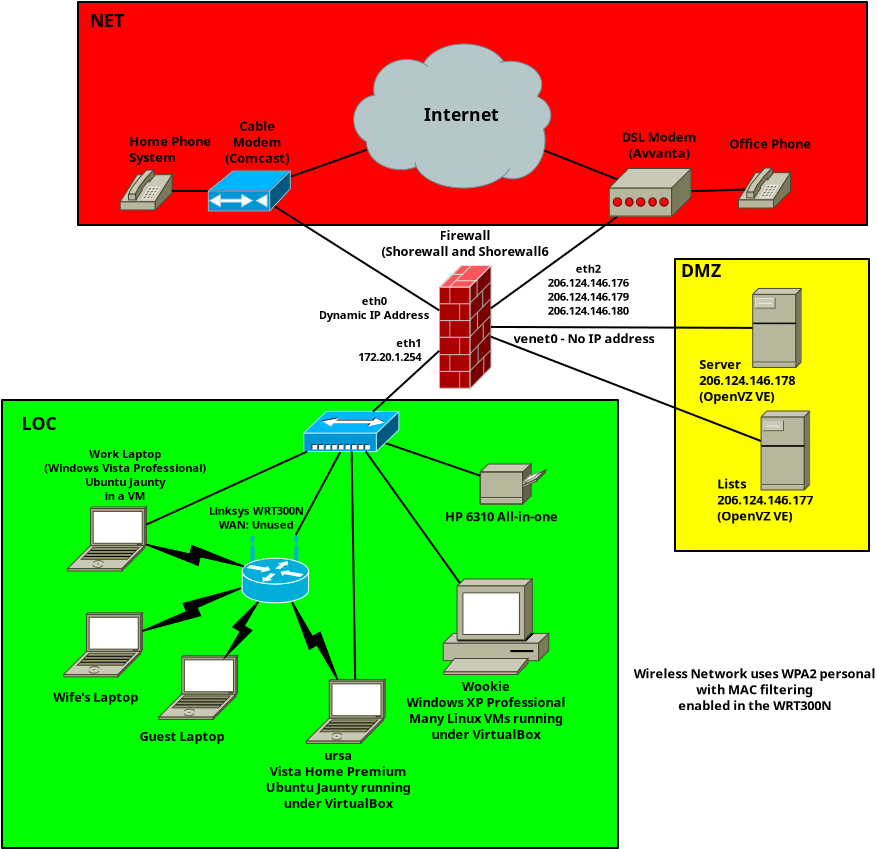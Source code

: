 <?xml version="1.0" encoding="UTF-8"?>
<dia:diagram xmlns:dia="http://www.lysator.liu.se/~alla/dia/">
  <dia:layer name="Background" visible="true">
    <dia:object type="Standard - Box" version="0" id="O0">
      <dia:attribute name="obj_pos">
        <dia:point val="8.841,13.1"/>
      </dia:attribute>
      <dia:attribute name="obj_bb">
        <dia:rectangle val="8.791,13.05;39.691,35.55"/>
      </dia:attribute>
      <dia:attribute name="elem_corner">
        <dia:point val="8.841,13.1"/>
      </dia:attribute>
      <dia:attribute name="elem_width">
        <dia:real val="30.8"/>
      </dia:attribute>
      <dia:attribute name="elem_height">
        <dia:real val="22.4"/>
      </dia:attribute>
      <dia:attribute name="inner_color">
        <dia:color val="#00ff00"/>
      </dia:attribute>
      <dia:attribute name="show_background">
        <dia:boolean val="true"/>
      </dia:attribute>
      <dia:attribute name="corner_radius">
        <dia:real val="1.175e-38"/>
      </dia:attribute>
    </dia:object>
    <dia:object type="Standard - Box" version="0" id="O1">
      <dia:attribute name="obj_pos">
        <dia:point val="12.641,-6.8"/>
      </dia:attribute>
      <dia:attribute name="obj_bb">
        <dia:rectangle val="12.591,-6.85;52.141,4.4"/>
      </dia:attribute>
      <dia:attribute name="elem_corner">
        <dia:point val="12.641,-6.8"/>
      </dia:attribute>
      <dia:attribute name="elem_width">
        <dia:real val="39.45"/>
      </dia:attribute>
      <dia:attribute name="elem_height">
        <dia:real val="11.15"/>
      </dia:attribute>
      <dia:attribute name="inner_color">
        <dia:color val="#ff0000"/>
      </dia:attribute>
      <dia:attribute name="show_background">
        <dia:boolean val="true"/>
      </dia:attribute>
      <dia:attribute name="corner_radius">
        <dia:real val="1.175e-38"/>
      </dia:attribute>
    </dia:object>
    <dia:object type="Standard - Box" version="0" id="O2">
      <dia:attribute name="obj_pos">
        <dia:point val="42.491,6.05"/>
      </dia:attribute>
      <dia:attribute name="obj_bb">
        <dia:rectangle val="42.441,6;52.241,20.7"/>
      </dia:attribute>
      <dia:attribute name="elem_corner">
        <dia:point val="42.491,6.05"/>
      </dia:attribute>
      <dia:attribute name="elem_width">
        <dia:real val="9.7"/>
      </dia:attribute>
      <dia:attribute name="elem_height">
        <dia:real val="14.6"/>
      </dia:attribute>
      <dia:attribute name="inner_color">
        <dia:color val="#ffff00"/>
      </dia:attribute>
      <dia:attribute name="show_background">
        <dia:boolean val="true"/>
      </dia:attribute>
      <dia:attribute name="corner_radius">
        <dia:real val="1.175e-38"/>
      </dia:attribute>
    </dia:object>
    <dia:object type="Standard - Line" version="0" id="O3">
      <dia:attribute name="obj_pos">
        <dia:point val="30.707,8.621"/>
      </dia:attribute>
      <dia:attribute name="obj_bb">
        <dia:rectangle val="22.378,3.338;30.776,8.69"/>
      </dia:attribute>
      <dia:attribute name="conn_endpoints">
        <dia:point val="30.707,8.621"/>
        <dia:point val="22.447,3.406"/>
      </dia:attribute>
      <dia:attribute name="numcp">
        <dia:int val="1"/>
      </dia:attribute>
      <dia:connections>
        <dia:connection handle="0" to="O4" connection="10"/>
        <dia:connection handle="1" to="O41" connection="8"/>
      </dia:connections>
    </dia:object>
    <dia:object type="Cisco - Firewall" version="0" id="O4">
      <dia:attribute name="obj_pos">
        <dia:point val="30.722,6.35"/>
      </dia:attribute>
      <dia:attribute name="obj_bb">
        <dia:rectangle val="30.707,6.339;33.323,12.544"/>
      </dia:attribute>
      <dia:attribute name="elem_corner">
        <dia:point val="30.722,6.35"/>
      </dia:attribute>
      <dia:attribute name="elem_width">
        <dia:real val="2.565"/>
      </dia:attribute>
      <dia:attribute name="elem_height">
        <dia:real val="6.188"/>
      </dia:attribute>
      <dia:attribute name="line_width">
        <dia:real val="0.1"/>
      </dia:attribute>
      <dia:attribute name="line_colour">
        <dia:color val="#000000"/>
      </dia:attribute>
      <dia:attribute name="fill_colour">
        <dia:color val="#ffffff"/>
      </dia:attribute>
      <dia:attribute name="show_background">
        <dia:boolean val="true"/>
      </dia:attribute>
      <dia:attribute name="line_style">
        <dia:enum val="0"/>
        <dia:real val="1"/>
      </dia:attribute>
      <dia:attribute name="flip_horizontal">
        <dia:boolean val="false"/>
      </dia:attribute>
      <dia:attribute name="flip_vertical">
        <dia:boolean val="false"/>
      </dia:attribute>
    </dia:object>
    <dia:object type="Standard - Line" version="0" id="O5">
      <dia:attribute name="obj_pos">
        <dia:point val="33.281,8.517"/>
      </dia:attribute>
      <dia:attribute name="obj_bb">
        <dia:rectangle val="33.212,3.851;39.677,8.587"/>
      </dia:attribute>
      <dia:attribute name="conn_endpoints">
        <dia:point val="33.281,8.517"/>
        <dia:point val="39.608,3.921"/>
      </dia:attribute>
      <dia:attribute name="numcp">
        <dia:int val="1"/>
      </dia:attribute>
      <dia:connections>
        <dia:connection handle="0" to="O4" connection="10"/>
        <dia:connection handle="1" to="O42" connection="10"/>
      </dia:connections>
    </dia:object>
    <dia:object type="Cisco - Laptop" version="0" id="O6">
      <dia:attribute name="obj_pos">
        <dia:point val="12.121,18.448"/>
      </dia:attribute>
      <dia:attribute name="obj_bb">
        <dia:rectangle val="12.12,18.447;16.062,21.651"/>
      </dia:attribute>
      <dia:attribute name="elem_corner">
        <dia:point val="12.121,18.448"/>
      </dia:attribute>
      <dia:attribute name="elem_width">
        <dia:real val="3.94"/>
      </dia:attribute>
      <dia:attribute name="elem_height">
        <dia:real val="3.202"/>
      </dia:attribute>
      <dia:attribute name="line_width">
        <dia:real val="0.1"/>
      </dia:attribute>
      <dia:attribute name="line_colour">
        <dia:color val="#000000"/>
      </dia:attribute>
      <dia:attribute name="fill_colour">
        <dia:color val="#ffffff"/>
      </dia:attribute>
      <dia:attribute name="show_background">
        <dia:boolean val="true"/>
      </dia:attribute>
      <dia:attribute name="line_style">
        <dia:enum val="0"/>
        <dia:real val="1"/>
      </dia:attribute>
      <dia:attribute name="flip_horizontal">
        <dia:boolean val="false"/>
      </dia:attribute>
      <dia:attribute name="flip_vertical">
        <dia:boolean val="false"/>
      </dia:attribute>
    </dia:object>
    <dia:object type="Cisco - Laptop" version="0" id="O7">
      <dia:attribute name="obj_pos">
        <dia:point val="24.061,27.071"/>
      </dia:attribute>
      <dia:attribute name="obj_bb">
        <dia:rectangle val="24.06,27.07;28.002,30.273"/>
      </dia:attribute>
      <dia:attribute name="elem_corner">
        <dia:point val="24.061,27.071"/>
      </dia:attribute>
      <dia:attribute name="elem_width">
        <dia:real val="3.94"/>
      </dia:attribute>
      <dia:attribute name="elem_height">
        <dia:real val="3.202"/>
      </dia:attribute>
      <dia:attribute name="line_width">
        <dia:real val="0.1"/>
      </dia:attribute>
      <dia:attribute name="line_colour">
        <dia:color val="#000000"/>
      </dia:attribute>
      <dia:attribute name="fill_colour">
        <dia:color val="#ffffff"/>
      </dia:attribute>
      <dia:attribute name="show_background">
        <dia:boolean val="true"/>
      </dia:attribute>
      <dia:attribute name="line_style">
        <dia:enum val="0"/>
        <dia:real val="1"/>
      </dia:attribute>
      <dia:attribute name="flip_horizontal">
        <dia:boolean val="false"/>
      </dia:attribute>
      <dia:attribute name="flip_vertical">
        <dia:boolean val="false"/>
      </dia:attribute>
    </dia:object>
    <dia:object type="Cisco - Laptop" version="0" id="O8">
      <dia:attribute name="obj_pos">
        <dia:point val="11.921,23.741"/>
      </dia:attribute>
      <dia:attribute name="obj_bb">
        <dia:rectangle val="11.92,23.74;15.862,26.943"/>
      </dia:attribute>
      <dia:attribute name="elem_corner">
        <dia:point val="11.921,23.741"/>
      </dia:attribute>
      <dia:attribute name="elem_width">
        <dia:real val="3.94"/>
      </dia:attribute>
      <dia:attribute name="elem_height">
        <dia:real val="3.202"/>
      </dia:attribute>
      <dia:attribute name="line_width">
        <dia:real val="0.1"/>
      </dia:attribute>
      <dia:attribute name="line_colour">
        <dia:color val="#000000"/>
      </dia:attribute>
      <dia:attribute name="fill_colour">
        <dia:color val="#ffffff"/>
      </dia:attribute>
      <dia:attribute name="show_background">
        <dia:boolean val="true"/>
      </dia:attribute>
      <dia:attribute name="line_style">
        <dia:enum val="0"/>
        <dia:real val="1"/>
      </dia:attribute>
      <dia:attribute name="flip_horizontal">
        <dia:boolean val="false"/>
      </dia:attribute>
      <dia:attribute name="flip_vertical">
        <dia:boolean val="false"/>
      </dia:attribute>
    </dia:object>
    <dia:object type="Network - WAN Link" version="1" id="O9">
      <dia:attribute name="obj_pos">
        <dia:point val="15.862,24.649"/>
      </dia:attribute>
      <dia:attribute name="obj_bb">
        <dia:rectangle val="15.862,22.506;20.8,24.649"/>
      </dia:attribute>
      <dia:attribute name="conn_endpoints">
        <dia:point val="15.862,24.649"/>
        <dia:point val="20.8,22.506"/>
      </dia:attribute>
      <dia:attribute name="width">
        <dia:real val="1"/>
      </dia:attribute>
      <dia:attribute name="line_color">
        <dia:color val="#000000"/>
      </dia:attribute>
      <dia:attribute name="fill_color">
        <dia:color val="#000000"/>
      </dia:attribute>
      <dia:connections>
        <dia:connection handle="0" to="O8" connection="8"/>
        <dia:connection handle="1" to="O40" connection="9"/>
      </dia:connections>
    </dia:object>
    <dia:object type="Standard - Line" version="0" id="O10">
      <dia:attribute name="obj_pos">
        <dia:point val="25.771,15.671"/>
      </dia:attribute>
      <dia:attribute name="obj_bb">
        <dia:rectangle val="23.457,15.604;25.839,19.923"/>
      </dia:attribute>
      <dia:attribute name="conn_endpoints">
        <dia:point val="25.771,15.671"/>
        <dia:point val="23.525,19.855"/>
      </dia:attribute>
      <dia:attribute name="numcp">
        <dia:int val="1"/>
      </dia:attribute>
      <dia:connections>
        <dia:connection handle="0" to="O23" connection="10"/>
        <dia:connection handle="1" to="O40" connection="9"/>
      </dia:connections>
    </dia:object>
    <dia:object type="Standard - Line" version="0" id="O11">
      <dia:attribute name="obj_pos">
        <dia:point val="33.289,9.937"/>
      </dia:attribute>
      <dia:attribute name="obj_bb">
        <dia:rectangle val="33.224,9.872;46.862,15.219"/>
      </dia:attribute>
      <dia:attribute name="conn_endpoints">
        <dia:point val="33.289,9.937"/>
        <dia:point val="46.797,15.155"/>
      </dia:attribute>
      <dia:attribute name="numcp">
        <dia:int val="1"/>
      </dia:attribute>
      <dia:connections>
        <dia:connection handle="0" to="O4" connection="10"/>
        <dia:connection handle="1" to="O54" connection="10"/>
      </dia:connections>
    </dia:object>
    <dia:object type="Cisco - Printer" version="0" id="O12">
      <dia:attribute name="obj_pos">
        <dia:point val="32.75,16.3"/>
      </dia:attribute>
      <dia:attribute name="obj_bb">
        <dia:rectangle val="32.749,16.299;36.018,18.301"/>
      </dia:attribute>
      <dia:attribute name="elem_corner">
        <dia:point val="32.75,16.3"/>
      </dia:attribute>
      <dia:attribute name="elem_width">
        <dia:real val="3.265"/>
      </dia:attribute>
      <dia:attribute name="elem_height">
        <dia:real val="2"/>
      </dia:attribute>
      <dia:attribute name="line_width">
        <dia:real val="0.1"/>
      </dia:attribute>
      <dia:attribute name="line_colour">
        <dia:color val="#000000"/>
      </dia:attribute>
      <dia:attribute name="fill_colour">
        <dia:color val="#ffffff"/>
      </dia:attribute>
      <dia:attribute name="show_background">
        <dia:boolean val="true"/>
      </dia:attribute>
      <dia:attribute name="line_style">
        <dia:enum val="0"/>
        <dia:real val="1"/>
      </dia:attribute>
      <dia:attribute name="flip_horizontal">
        <dia:boolean val="false"/>
      </dia:attribute>
      <dia:attribute name="flip_vertical">
        <dia:boolean val="false"/>
      </dia:attribute>
    </dia:object>
    <dia:object type="Standard - Line" version="0" id="O13">
      <dia:attribute name="obj_pos">
        <dia:point val="27.997,15.252"/>
      </dia:attribute>
      <dia:attribute name="obj_bb">
        <dia:rectangle val="27.934,15.188;32.814,16.949"/>
      </dia:attribute>
      <dia:attribute name="conn_endpoints">
        <dia:point val="27.997,15.252"/>
        <dia:point val="32.751,16.885"/>
      </dia:attribute>
      <dia:attribute name="numcp">
        <dia:int val="1"/>
      </dia:attribute>
      <dia:connections>
        <dia:connection handle="0" to="O23" connection="10"/>
        <dia:connection handle="1" to="O12" connection="10"/>
      </dia:connections>
    </dia:object>
    <dia:object type="Standard - Text" version="1" id="O14">
      <dia:attribute name="obj_pos">
        <dia:point val="20.777,3.65"/>
      </dia:attribute>
      <dia:attribute name="obj_bb">
        <dia:rectangle val="20.777,3.25;20.777,4.45"/>
      </dia:attribute>
      <dia:attribute name="text">
        <dia:composite type="text">
          <dia:attribute name="string">
            <dia:string>##</dia:string>
          </dia:attribute>
          <dia:attribute name="font">
            <dia:font family="sans" style="0" name="Helvetica"/>
          </dia:attribute>
          <dia:attribute name="height">
            <dia:real val="0.8"/>
          </dia:attribute>
          <dia:attribute name="pos">
            <dia:point val="20.777,3.65"/>
          </dia:attribute>
          <dia:attribute name="color">
            <dia:color val="#000000"/>
          </dia:attribute>
          <dia:attribute name="alignment">
            <dia:enum val="0"/>
          </dia:attribute>
        </dia:composite>
      </dia:attribute>
      <dia:attribute name="valign">
        <dia:enum val="3"/>
      </dia:attribute>
    </dia:object>
    <dia:object type="Standard - Text" version="1" id="O15">
      <dia:attribute name="obj_pos">
        <dia:point val="44.6,17.525"/>
      </dia:attribute>
      <dia:attribute name="obj_bb">
        <dia:rectangle val="44.6,16.965;50.145,19.557"/>
      </dia:attribute>
      <dia:attribute name="text">
        <dia:composite type="text">
          <dia:attribute name="string">
            <dia:string>#Lists
206.124.146.177
(OpenVZ VE)#</dia:string>
          </dia:attribute>
          <dia:attribute name="font">
            <dia:font family="sans" style="80" name="Helvetica-Bold"/>
          </dia:attribute>
          <dia:attribute name="height">
            <dia:real val="0.8"/>
          </dia:attribute>
          <dia:attribute name="pos">
            <dia:point val="44.6,17.525"/>
          </dia:attribute>
          <dia:attribute name="color">
            <dia:color val="#000000"/>
          </dia:attribute>
          <dia:attribute name="alignment">
            <dia:enum val="0"/>
          </dia:attribute>
        </dia:composite>
      </dia:attribute>
      <dia:attribute name="valign">
        <dia:enum val="3"/>
      </dia:attribute>
    </dia:object>
    <dia:object type="Standard - Text" version="1" id="O16">
      <dia:attribute name="obj_pos">
        <dia:point val="31.991,5.1"/>
      </dia:attribute>
      <dia:attribute name="obj_bb">
        <dia:rectangle val="27.59,4.54;36.41,6.332"/>
      </dia:attribute>
      <dia:attribute name="text">
        <dia:composite type="text">
          <dia:attribute name="string">
            <dia:string>#Firewall
(Shorewall and Shorewall6#</dia:string>
          </dia:attribute>
          <dia:attribute name="font">
            <dia:font family="sans" style="80" name="Helvetica-Bold"/>
          </dia:attribute>
          <dia:attribute name="height">
            <dia:real val="0.8"/>
          </dia:attribute>
          <dia:attribute name="pos">
            <dia:point val="31.991,5.1"/>
          </dia:attribute>
          <dia:attribute name="color">
            <dia:color val="#000000"/>
          </dia:attribute>
          <dia:attribute name="alignment">
            <dia:enum val="1"/>
          </dia:attribute>
        </dia:composite>
      </dia:attribute>
      <dia:attribute name="valign">
        <dia:enum val="3"/>
      </dia:attribute>
    </dia:object>
    <dia:object type="Standard - Text" version="1" id="O17">
      <dia:attribute name="obj_pos">
        <dia:point val="25.65,31.1"/>
      </dia:attribute>
      <dia:attribute name="obj_bb">
        <dia:rectangle val="21.907,30.568;29.41,34.813"/>
      </dia:attribute>
      <dia:attribute name="text">
        <dia:composite type="text">
          <dia:attribute name="string">
            <dia:string>#ursa
Vista Home Premium
Ubuntu Jaunty running
under VirtualBox
#</dia:string>
          </dia:attribute>
          <dia:attribute name="font">
            <dia:font family="sans" style="80" name="Helvetica-Bold"/>
          </dia:attribute>
          <dia:attribute name="height">
            <dia:real val="0.8"/>
          </dia:attribute>
          <dia:attribute name="pos">
            <dia:point val="25.65,31.1"/>
          </dia:attribute>
          <dia:attribute name="color">
            <dia:color val="#000000"/>
          </dia:attribute>
          <dia:attribute name="alignment">
            <dia:enum val="1"/>
          </dia:attribute>
        </dia:composite>
      </dia:attribute>
      <dia:attribute name="valign">
        <dia:enum val="3"/>
      </dia:attribute>
    </dia:object>
    <dia:object type="Standard - Text" version="1" id="O18">
      <dia:attribute name="obj_pos">
        <dia:point val="21.55,18.837"/>
      </dia:attribute>
      <dia:attribute name="obj_bb">
        <dia:rectangle val="19.003,18.348;24.112,19.915"/>
      </dia:attribute>
      <dia:attribute name="text">
        <dia:composite type="text">
          <dia:attribute name="string">
            <dia:string>#Linksys WRT300N
WAN: Unused#</dia:string>
          </dia:attribute>
          <dia:attribute name="font">
            <dia:font family="sans" style="80" name="Helvetica-Bold"/>
          </dia:attribute>
          <dia:attribute name="height">
            <dia:real val="0.7"/>
          </dia:attribute>
          <dia:attribute name="pos">
            <dia:point val="21.55,18.837"/>
          </dia:attribute>
          <dia:attribute name="color">
            <dia:color val="#000000"/>
          </dia:attribute>
          <dia:attribute name="alignment">
            <dia:enum val="1"/>
          </dia:attribute>
        </dia:composite>
      </dia:attribute>
      <dia:attribute name="valign">
        <dia:enum val="3"/>
      </dia:attribute>
    </dia:object>
    <dia:object type="Standard - Text" version="1" id="O19">
      <dia:attribute name="obj_pos">
        <dia:point val="15,16"/>
      </dia:attribute>
      <dia:attribute name="obj_bb">
        <dia:rectangle val="10.785,15.535;19.23,19.249"/>
      </dia:attribute>
      <dia:attribute name="text">
        <dia:composite type="text">
          <dia:attribute name="string">
            <dia:string>#Work Laptop
(Windows Vista Professional)
Ubuntu Jaunty
in a VM
#</dia:string>
          </dia:attribute>
          <dia:attribute name="font">
            <dia:font family="sans" style="80" name="Helvetica-Bold"/>
          </dia:attribute>
          <dia:attribute name="height">
            <dia:real val="0.7"/>
          </dia:attribute>
          <dia:attribute name="pos">
            <dia:point val="15,16"/>
          </dia:attribute>
          <dia:attribute name="color">
            <dia:color val="#000000"/>
          </dia:attribute>
          <dia:attribute name="alignment">
            <dia:enum val="1"/>
          </dia:attribute>
        </dia:composite>
      </dia:attribute>
      <dia:attribute name="valign">
        <dia:enum val="3"/>
      </dia:attribute>
    </dia:object>
    <dia:object type="Standard - Text" version="1" id="O20">
      <dia:attribute name="obj_pos">
        <dia:point val="13.533,28.191"/>
      </dia:attribute>
      <dia:attribute name="obj_bb">
        <dia:rectangle val="11.283,27.631;15.8,28.622"/>
      </dia:attribute>
      <dia:attribute name="text">
        <dia:composite type="text">
          <dia:attribute name="string">
            <dia:string>#Wife's Laptop#</dia:string>
          </dia:attribute>
          <dia:attribute name="font">
            <dia:font family="sans" style="80" name="Helvetica-Bold"/>
          </dia:attribute>
          <dia:attribute name="height">
            <dia:real val="0.8"/>
          </dia:attribute>
          <dia:attribute name="pos">
            <dia:point val="13.533,28.191"/>
          </dia:attribute>
          <dia:attribute name="color">
            <dia:color val="#000000"/>
          </dia:attribute>
          <dia:attribute name="alignment">
            <dia:enum val="1"/>
          </dia:attribute>
        </dia:composite>
      </dia:attribute>
      <dia:attribute name="valign">
        <dia:enum val="3"/>
      </dia:attribute>
    </dia:object>
    <dia:object type="Standard - Text" version="1" id="O21">
      <dia:attribute name="obj_pos">
        <dia:point val="41.7,0.188"/>
      </dia:attribute>
      <dia:attribute name="obj_bb">
        <dia:rectangle val="39.76,-0.355;43.64,1.385"/>
      </dia:attribute>
      <dia:attribute name="text">
        <dia:composite type="text">
          <dia:attribute name="string">
            <dia:string>#DSL Modem
(Avvanta)#</dia:string>
          </dia:attribute>
          <dia:attribute name="font">
            <dia:font family="sans" style="80" name="Helvetica-Bold"/>
          </dia:attribute>
          <dia:attribute name="height">
            <dia:real val="0.8"/>
          </dia:attribute>
          <dia:attribute name="pos">
            <dia:point val="41.7,0.188"/>
          </dia:attribute>
          <dia:attribute name="color">
            <dia:color val="#000000"/>
          </dia:attribute>
          <dia:attribute name="alignment">
            <dia:enum val="1"/>
          </dia:attribute>
        </dia:composite>
      </dia:attribute>
      <dia:attribute name="valign">
        <dia:enum val="3"/>
      </dia:attribute>
    </dia:object>
    <dia:object type="Standard - Line" version="0" id="O22">
      <dia:attribute name="obj_pos">
        <dia:point val="39.688,2.105"/>
      </dia:attribute>
      <dia:attribute name="obj_bb">
        <dia:rectangle val="35.873,0.555;39.753,2.17"/>
      </dia:attribute>
      <dia:attribute name="conn_endpoints">
        <dia:point val="39.688,2.105"/>
        <dia:point val="35.938,0.619"/>
      </dia:attribute>
      <dia:attribute name="numcp">
        <dia:int val="1"/>
      </dia:attribute>
      <dia:connections>
        <dia:connection handle="0" to="O42" connection="10"/>
        <dia:connection handle="1" to="O43" connection="14"/>
      </dia:connections>
    </dia:object>
    <dia:object type="Cisco - Small hub" version="0" id="O23">
      <dia:attribute name="obj_pos">
        <dia:point val="23.931,13.671"/>
      </dia:attribute>
      <dia:attribute name="obj_bb">
        <dia:rectangle val="23.93,13.67;28.686,15.672"/>
      </dia:attribute>
      <dia:attribute name="elem_corner">
        <dia:point val="23.931,13.671"/>
      </dia:attribute>
      <dia:attribute name="elem_width">
        <dia:real val="4.754"/>
      </dia:attribute>
      <dia:attribute name="elem_height">
        <dia:real val="2"/>
      </dia:attribute>
      <dia:attribute name="line_width">
        <dia:real val="0.1"/>
      </dia:attribute>
      <dia:attribute name="line_colour">
        <dia:color val="#000000"/>
      </dia:attribute>
      <dia:attribute name="fill_colour">
        <dia:color val="#ffffff"/>
      </dia:attribute>
      <dia:attribute name="show_background">
        <dia:boolean val="true"/>
      </dia:attribute>
      <dia:attribute name="line_style">
        <dia:enum val="0"/>
        <dia:real val="1"/>
      </dia:attribute>
      <dia:attribute name="flip_horizontal">
        <dia:boolean val="false"/>
      </dia:attribute>
      <dia:attribute name="flip_vertical">
        <dia:boolean val="false"/>
      </dia:attribute>
    </dia:object>
    <dia:object type="Standard - Line" version="0" id="O24">
      <dia:attribute name="obj_pos">
        <dia:point val="30.707,10.636"/>
      </dia:attribute>
      <dia:attribute name="obj_bb">
        <dia:rectangle val="27.317,10.566;30.777,13.751"/>
      </dia:attribute>
      <dia:attribute name="conn_endpoints">
        <dia:point val="30.707,10.636"/>
        <dia:point val="27.388,13.681"/>
      </dia:attribute>
      <dia:attribute name="numcp">
        <dia:int val="1"/>
      </dia:attribute>
      <dia:connections>
        <dia:connection handle="0" to="O4" connection="10"/>
        <dia:connection handle="1" to="O23" connection="10"/>
      </dia:connections>
    </dia:object>
    <dia:object type="Standard - Text" version="1" id="O25">
      <dia:attribute name="obj_pos">
        <dia:point val="29.8,10.45"/>
      </dia:attribute>
      <dia:attribute name="obj_bb">
        <dia:rectangle val="26.02,9.96;29.815,11.527"/>
      </dia:attribute>
      <dia:attribute name="text">
        <dia:composite type="text">
          <dia:attribute name="string">
            <dia:string>#eth1
172.20.1.254#</dia:string>
          </dia:attribute>
          <dia:attribute name="font">
            <dia:font family="sans" style="80" name="Helvetica-Bold"/>
          </dia:attribute>
          <dia:attribute name="height">
            <dia:real val="0.7"/>
          </dia:attribute>
          <dia:attribute name="pos">
            <dia:point val="29.8,10.45"/>
          </dia:attribute>
          <dia:attribute name="color">
            <dia:color val="#000000"/>
          </dia:attribute>
          <dia:attribute name="alignment">
            <dia:enum val="2"/>
          </dia:attribute>
        </dia:composite>
      </dia:attribute>
      <dia:attribute name="valign">
        <dia:enum val="3"/>
      </dia:attribute>
    </dia:object>
    <dia:object type="Cisco - Laptop" version="0" id="O26">
      <dia:attribute name="obj_pos">
        <dia:point val="16.681,25.871"/>
      </dia:attribute>
      <dia:attribute name="obj_bb">
        <dia:rectangle val="16.68,25.87;20.622,29.073"/>
      </dia:attribute>
      <dia:attribute name="elem_corner">
        <dia:point val="16.681,25.871"/>
      </dia:attribute>
      <dia:attribute name="elem_width">
        <dia:real val="3.94"/>
      </dia:attribute>
      <dia:attribute name="elem_height">
        <dia:real val="3.202"/>
      </dia:attribute>
      <dia:attribute name="line_width">
        <dia:real val="0.1"/>
      </dia:attribute>
      <dia:attribute name="line_colour">
        <dia:color val="#000000"/>
      </dia:attribute>
      <dia:attribute name="fill_colour">
        <dia:color val="#ffffff"/>
      </dia:attribute>
      <dia:attribute name="show_background">
        <dia:boolean val="true"/>
      </dia:attribute>
      <dia:attribute name="line_style">
        <dia:enum val="0"/>
        <dia:real val="1"/>
      </dia:attribute>
      <dia:attribute name="flip_horizontal">
        <dia:boolean val="false"/>
      </dia:attribute>
      <dia:attribute name="flip_vertical">
        <dia:boolean val="false"/>
      </dia:attribute>
    </dia:object>
    <dia:object type="Standard - Text" version="1" id="O27">
      <dia:attribute name="obj_pos">
        <dia:point val="17.841,30.15"/>
      </dia:attribute>
      <dia:attribute name="obj_bb">
        <dia:rectangle val="15.641,29.59;20.058,30.582"/>
      </dia:attribute>
      <dia:attribute name="text">
        <dia:composite type="text">
          <dia:attribute name="string">
            <dia:string>#Guest Laptop#</dia:string>
          </dia:attribute>
          <dia:attribute name="font">
            <dia:font family="sans" style="80" name="Helvetica-Bold"/>
          </dia:attribute>
          <dia:attribute name="height">
            <dia:real val="0.8"/>
          </dia:attribute>
          <dia:attribute name="pos">
            <dia:point val="17.841,30.15"/>
          </dia:attribute>
          <dia:attribute name="color">
            <dia:color val="#000000"/>
          </dia:attribute>
          <dia:attribute name="alignment">
            <dia:enum val="1"/>
          </dia:attribute>
        </dia:composite>
      </dia:attribute>
      <dia:attribute name="valign">
        <dia:enum val="3"/>
      </dia:attribute>
    </dia:object>
    <dia:object type="Network - WAN Link" version="1" id="O28">
      <dia:attribute name="obj_pos">
        <dia:point val="21.648,23.2"/>
      </dia:attribute>
      <dia:attribute name="obj_bb">
        <dia:rectangle val="20.062,23.2;21.648,25.873"/>
      </dia:attribute>
      <dia:attribute name="conn_endpoints">
        <dia:point val="21.648,23.2"/>
        <dia:point val="20.062,25.873"/>
      </dia:attribute>
      <dia:attribute name="width">
        <dia:real val="1"/>
      </dia:attribute>
      <dia:attribute name="line_color">
        <dia:color val="#000000"/>
      </dia:attribute>
      <dia:attribute name="fill_color">
        <dia:color val="#000000"/>
      </dia:attribute>
      <dia:connections>
        <dia:connection handle="0" to="O40" connection="9"/>
        <dia:connection handle="1" to="O26" connection="8"/>
      </dia:connections>
    </dia:object>
    <dia:object type="Standard - Line" version="0" id="O29">
      <dia:attribute name="obj_pos">
        <dia:point val="16.061,19.327"/>
      </dia:attribute>
      <dia:attribute name="obj_bb">
        <dia:rectangle val="15.995,15.605;24.173,19.393"/>
      </dia:attribute>
      <dia:attribute name="conn_endpoints">
        <dia:point val="16.061,19.327"/>
        <dia:point val="24.107,15.671"/>
      </dia:attribute>
      <dia:attribute name="numcp">
        <dia:int val="1"/>
      </dia:attribute>
      <dia:connections>
        <dia:connection handle="0" to="O6" connection="8"/>
        <dia:connection handle="1" to="O23" connection="10"/>
      </dia:connections>
    </dia:object>
    <dia:object type="Standard - Text" version="1" id="O30">
      <dia:attribute name="obj_pos">
        <dia:point val="14.3,7.775"/>
      </dia:attribute>
      <dia:attribute name="obj_bb">
        <dia:rectangle val="14.3,7.375;14.3,8.575"/>
      </dia:attribute>
      <dia:attribute name="text">
        <dia:composite type="text">
          <dia:attribute name="string">
            <dia:string>##</dia:string>
          </dia:attribute>
          <dia:attribute name="font">
            <dia:font family="sans" style="0" name="Helvetica"/>
          </dia:attribute>
          <dia:attribute name="height">
            <dia:real val="0.8"/>
          </dia:attribute>
          <dia:attribute name="pos">
            <dia:point val="14.3,7.775"/>
          </dia:attribute>
          <dia:attribute name="color">
            <dia:color val="#000000"/>
          </dia:attribute>
          <dia:attribute name="alignment">
            <dia:enum val="0"/>
          </dia:attribute>
        </dia:composite>
      </dia:attribute>
      <dia:attribute name="valign">
        <dia:enum val="3"/>
      </dia:attribute>
    </dia:object>
    <dia:object type="Standard - Text" version="1" id="O31">
      <dia:attribute name="obj_pos">
        <dia:point val="21.6,-0.362"/>
      </dia:attribute>
      <dia:attribute name="obj_bb">
        <dia:rectangle val="19.933,-0.887;23.285,2.571"/>
      </dia:attribute>
      <dia:attribute name="text">
        <dia:composite type="text">
          <dia:attribute name="string">
            <dia:string>#Cable
Modem
(Comcast)
#</dia:string>
          </dia:attribute>
          <dia:attribute name="font">
            <dia:font family="sans" style="80" name="Helvetica-Bold"/>
          </dia:attribute>
          <dia:attribute name="height">
            <dia:real val="0.8"/>
          </dia:attribute>
          <dia:attribute name="pos">
            <dia:point val="21.6,-0.362"/>
          </dia:attribute>
          <dia:attribute name="color">
            <dia:color val="#000000"/>
          </dia:attribute>
          <dia:attribute name="alignment">
            <dia:enum val="1"/>
          </dia:attribute>
        </dia:composite>
      </dia:attribute>
      <dia:attribute name="valign">
        <dia:enum val="3"/>
      </dia:attribute>
    </dia:object>
    <dia:object type="Standard - Line" version="0" id="O32">
      <dia:attribute name="obj_pos">
        <dia:point val="23.254,1.936"/>
      </dia:attribute>
      <dia:attribute name="obj_bb">
        <dia:rectangle val="23.191,0.504;27.193,2.0"/>
      </dia:attribute>
      <dia:attribute name="conn_endpoints">
        <dia:point val="23.254,1.936"/>
        <dia:point val="27.129,0.567"/>
      </dia:attribute>
      <dia:attribute name="numcp">
        <dia:int val="1"/>
      </dia:attribute>
      <dia:connections>
        <dia:connection handle="0" to="O41" connection="8"/>
        <dia:connection handle="1" to="O43" connection="14"/>
      </dia:connections>
    </dia:object>
    <dia:object type="Standard - Line" version="0" id="O33">
      <dia:attribute name="obj_pos">
        <dia:point val="26.5,27.071"/>
      </dia:attribute>
      <dia:attribute name="obj_bb">
        <dia:rectangle val="26.273,15.618;26.55,27.122"/>
      </dia:attribute>
      <dia:attribute name="conn_endpoints">
        <dia:point val="26.5,27.071"/>
        <dia:point val="26.323,15.669"/>
      </dia:attribute>
      <dia:attribute name="numcp">
        <dia:int val="1"/>
      </dia:attribute>
      <dia:connections>
        <dia:connection handle="0" to="O7" connection="8"/>
        <dia:connection handle="1" to="O23" connection="10"/>
      </dia:connections>
    </dia:object>
    <dia:object type="Cisco - Phone" version="0" id="O34">
      <dia:attribute name="obj_pos">
        <dia:point val="14.75,1.6"/>
      </dia:attribute>
      <dia:attribute name="obj_bb">
        <dia:rectangle val="14.749,1.599;17.35,3.601"/>
      </dia:attribute>
      <dia:attribute name="elem_corner">
        <dia:point val="14.75,1.6"/>
      </dia:attribute>
      <dia:attribute name="elem_width">
        <dia:real val="2.6"/>
      </dia:attribute>
      <dia:attribute name="elem_height">
        <dia:real val="2"/>
      </dia:attribute>
      <dia:attribute name="line_width">
        <dia:real val="0.1"/>
      </dia:attribute>
      <dia:attribute name="line_colour">
        <dia:color val="#000000"/>
      </dia:attribute>
      <dia:attribute name="fill_colour">
        <dia:color val="#ffffff"/>
      </dia:attribute>
      <dia:attribute name="show_background">
        <dia:boolean val="true"/>
      </dia:attribute>
      <dia:attribute name="line_style">
        <dia:enum val="0"/>
        <dia:real val="1"/>
      </dia:attribute>
      <dia:attribute name="flip_horizontal">
        <dia:boolean val="false"/>
      </dia:attribute>
      <dia:attribute name="flip_vertical">
        <dia:boolean val="false"/>
      </dia:attribute>
    </dia:object>
    <dia:object type="Standard - Line" version="0" id="O35">
      <dia:attribute name="obj_pos">
        <dia:point val="17.33,2.643"/>
      </dia:attribute>
      <dia:attribute name="obj_bb">
        <dia:rectangle val="17.28,2.593;19.206,2.695"/>
      </dia:attribute>
      <dia:attribute name="conn_endpoints">
        <dia:point val="17.33,2.643"/>
        <dia:point val="19.156,2.645"/>
      </dia:attribute>
      <dia:attribute name="numcp">
        <dia:int val="1"/>
      </dia:attribute>
      <dia:connections>
        <dia:connection handle="0" to="O34" connection="11"/>
        <dia:connection handle="1" to="O41" connection="8"/>
      </dia:connections>
    </dia:object>
    <dia:object type="Standard - Text" version="1" id="O36">
      <dia:attribute name="obj_pos">
        <dia:point val="15.2,0.4"/>
      </dia:attribute>
      <dia:attribute name="obj_bb">
        <dia:rectangle val="15.2,-0.142;19.345,1.597"/>
      </dia:attribute>
      <dia:attribute name="text">
        <dia:composite type="text">
          <dia:attribute name="string">
            <dia:string>#Home Phone
System#</dia:string>
          </dia:attribute>
          <dia:attribute name="font">
            <dia:font family="sans" style="80" name="Helvetica-Bold"/>
          </dia:attribute>
          <dia:attribute name="height">
            <dia:real val="0.8"/>
          </dia:attribute>
          <dia:attribute name="pos">
            <dia:point val="15.2,0.4"/>
          </dia:attribute>
          <dia:attribute name="color">
            <dia:color val="#000000"/>
          </dia:attribute>
          <dia:attribute name="alignment">
            <dia:enum val="0"/>
          </dia:attribute>
        </dia:composite>
      </dia:attribute>
      <dia:attribute name="valign">
        <dia:enum val="3"/>
      </dia:attribute>
    </dia:object>
    <dia:object type="Cisco - Phone" version="0" id="O37">
      <dia:attribute name="obj_pos">
        <dia:point val="45.666,1.501"/>
      </dia:attribute>
      <dia:attribute name="obj_bb">
        <dia:rectangle val="45.665,1.5;48.266,3.502"/>
      </dia:attribute>
      <dia:attribute name="elem_corner">
        <dia:point val="45.666,1.501"/>
      </dia:attribute>
      <dia:attribute name="elem_width">
        <dia:real val="2.6"/>
      </dia:attribute>
      <dia:attribute name="elem_height">
        <dia:real val="2"/>
      </dia:attribute>
      <dia:attribute name="line_width">
        <dia:real val="0.1"/>
      </dia:attribute>
      <dia:attribute name="line_colour">
        <dia:color val="#000000"/>
      </dia:attribute>
      <dia:attribute name="fill_colour">
        <dia:color val="#ffffff"/>
      </dia:attribute>
      <dia:attribute name="show_background">
        <dia:boolean val="true"/>
      </dia:attribute>
      <dia:attribute name="line_style">
        <dia:enum val="0"/>
        <dia:real val="1"/>
      </dia:attribute>
      <dia:attribute name="flip_horizontal">
        <dia:boolean val="false"/>
      </dia:attribute>
      <dia:attribute name="flip_vertical">
        <dia:boolean val="false"/>
      </dia:attribute>
    </dia:object>
    <dia:object type="Standard - Text" version="1" id="O38">
      <dia:attribute name="obj_pos">
        <dia:point val="45.2,0.525"/>
      </dia:attribute>
      <dia:attribute name="obj_bb">
        <dia:rectangle val="45.2,-0.018;49.34,0.922"/>
      </dia:attribute>
      <dia:attribute name="text">
        <dia:composite type="text">
          <dia:attribute name="string">
            <dia:string>#Office Phone#</dia:string>
          </dia:attribute>
          <dia:attribute name="font">
            <dia:font family="sans" style="80" name="Helvetica-Bold"/>
          </dia:attribute>
          <dia:attribute name="height">
            <dia:real val="0.8"/>
          </dia:attribute>
          <dia:attribute name="pos">
            <dia:point val="45.2,0.525"/>
          </dia:attribute>
          <dia:attribute name="color">
            <dia:color val="#000000"/>
          </dia:attribute>
          <dia:attribute name="alignment">
            <dia:enum val="0"/>
          </dia:attribute>
        </dia:composite>
      </dia:attribute>
      <dia:attribute name="valign">
        <dia:enum val="3"/>
      </dia:attribute>
    </dia:object>
    <dia:object type="Standard - Line" version="0" id="O39">
      <dia:attribute name="obj_pos">
        <dia:point val="43.307,2.66"/>
      </dia:attribute>
      <dia:attribute name="obj_bb">
        <dia:rectangle val="43.255,2.523;46.06,2.712"/>
      </dia:attribute>
      <dia:attribute name="conn_endpoints">
        <dia:point val="43.307,2.66"/>
        <dia:point val="46.008,2.575"/>
      </dia:attribute>
      <dia:attribute name="numcp">
        <dia:int val="1"/>
      </dia:attribute>
      <dia:connections>
        <dia:connection handle="0" to="O42" connection="10"/>
        <dia:connection handle="1" to="O37" connection="11"/>
      </dia:connections>
    </dia:object>
    <dia:object type="Cisco - Wireless router" version="0" id="O40">
      <dia:attribute name="obj_pos">
        <dia:point val="20.85,19.955"/>
      </dia:attribute>
      <dia:attribute name="obj_bb">
        <dia:rectangle val="19.85,19.855;25.166,23.295"/>
      </dia:attribute>
      <dia:attribute name="elem_corner">
        <dia:point val="20.85,19.955"/>
      </dia:attribute>
      <dia:attribute name="elem_width">
        <dia:real val="3.316"/>
      </dia:attribute>
      <dia:attribute name="elem_height">
        <dia:real val="3.29"/>
      </dia:attribute>
      <dia:attribute name="line_width">
        <dia:real val="0.1"/>
      </dia:attribute>
      <dia:attribute name="line_colour">
        <dia:color val="#000000"/>
      </dia:attribute>
      <dia:attribute name="fill_colour">
        <dia:color val="#ffffff"/>
      </dia:attribute>
      <dia:attribute name="show_background">
        <dia:boolean val="true"/>
      </dia:attribute>
      <dia:attribute name="line_style">
        <dia:enum val="0"/>
        <dia:real val="1"/>
      </dia:attribute>
      <dia:attribute name="flip_horizontal">
        <dia:boolean val="false"/>
      </dia:attribute>
      <dia:attribute name="flip_vertical">
        <dia:boolean val="false"/>
      </dia:attribute>
    </dia:object>
    <dia:object type="Cisco - Cable Modem" version="0" id="O41">
      <dia:attribute name="obj_pos">
        <dia:point val="19.15,1.65"/>
      </dia:attribute>
      <dia:attribute name="obj_bb">
        <dia:rectangle val="19.148,1.646;23.259,3.652"/>
      </dia:attribute>
      <dia:attribute name="elem_corner">
        <dia:point val="19.15,1.65"/>
      </dia:attribute>
      <dia:attribute name="elem_width">
        <dia:real val="4.102"/>
      </dia:attribute>
      <dia:attribute name="elem_height">
        <dia:real val="2"/>
      </dia:attribute>
      <dia:attribute name="line_width">
        <dia:real val="0.1"/>
      </dia:attribute>
      <dia:attribute name="line_colour">
        <dia:color val="#000000"/>
      </dia:attribute>
      <dia:attribute name="fill_colour">
        <dia:color val="#ffffff"/>
      </dia:attribute>
      <dia:attribute name="show_background">
        <dia:boolean val="true"/>
      </dia:attribute>
      <dia:attribute name="line_style">
        <dia:enum val="0"/>
        <dia:real val="1"/>
      </dia:attribute>
      <dia:attribute name="flip_horizontal">
        <dia:boolean val="false"/>
      </dia:attribute>
      <dia:attribute name="flip_vertical">
        <dia:boolean val="false"/>
      </dia:attribute>
    </dia:object>
    <dia:object type="Cisco - Modem" version="0" id="O42">
      <dia:attribute name="obj_pos">
        <dia:point val="39.2,1.525"/>
      </dia:attribute>
      <dia:attribute name="obj_bb">
        <dia:rectangle val="39.199,1.524;43.307,3.923"/>
      </dia:attribute>
      <dia:attribute name="elem_corner">
        <dia:point val="39.2,1.525"/>
      </dia:attribute>
      <dia:attribute name="elem_width">
        <dia:real val="4.106"/>
      </dia:attribute>
      <dia:attribute name="elem_height">
        <dia:real val="2.396"/>
      </dia:attribute>
      <dia:attribute name="line_width">
        <dia:real val="0.1"/>
      </dia:attribute>
      <dia:attribute name="line_colour">
        <dia:color val="#000000"/>
      </dia:attribute>
      <dia:attribute name="fill_colour">
        <dia:color val="#ffffff"/>
      </dia:attribute>
      <dia:attribute name="show_background">
        <dia:boolean val="true"/>
      </dia:attribute>
      <dia:attribute name="line_style">
        <dia:enum val="0"/>
        <dia:real val="1"/>
      </dia:attribute>
      <dia:attribute name="flip_horizontal">
        <dia:boolean val="false"/>
      </dia:attribute>
      <dia:attribute name="flip_vertical">
        <dia:boolean val="false"/>
      </dia:attribute>
    </dia:object>
    <dia:object type="Cisco - Cloud" version="0" id="O43">
      <dia:attribute name="obj_pos">
        <dia:point val="26.43,-4.699"/>
      </dia:attribute>
      <dia:attribute name="obj_bb">
        <dia:rectangle val="26.43,-4.7;36.281,2.501"/>
      </dia:attribute>
      <dia:attribute name="elem_corner">
        <dia:point val="26.43,-4.699"/>
      </dia:attribute>
      <dia:attribute name="elem_width">
        <dia:real val="9.85"/>
      </dia:attribute>
      <dia:attribute name="elem_height">
        <dia:real val="7.2"/>
      </dia:attribute>
      <dia:attribute name="line_width">
        <dia:real val="0.1"/>
      </dia:attribute>
      <dia:attribute name="line_colour">
        <dia:color val="#000000"/>
      </dia:attribute>
      <dia:attribute name="fill_colour">
        <dia:color val="#ffffff"/>
      </dia:attribute>
      <dia:attribute name="show_background">
        <dia:boolean val="true"/>
      </dia:attribute>
      <dia:attribute name="line_style">
        <dia:enum val="0"/>
        <dia:real val="1"/>
      </dia:attribute>
      <dia:attribute name="flip_horizontal">
        <dia:boolean val="false"/>
      </dia:attribute>
      <dia:attribute name="flip_vertical">
        <dia:boolean val="false"/>
      </dia:attribute>
    </dia:object>
    <dia:object type="Standard - Text" version="1" id="O44">
      <dia:attribute name="obj_pos">
        <dia:point val="31.816,-0.853"/>
      </dia:attribute>
      <dia:attribute name="obj_bb">
        <dia:rectangle val="29.972,-1.621;33.683,-0.261"/>
      </dia:attribute>
      <dia:attribute name="text">
        <dia:composite type="text">
          <dia:attribute name="string">
            <dia:string>#Internet#</dia:string>
          </dia:attribute>
          <dia:attribute name="font">
            <dia:font family="sans" style="80" name="Helvetica-Bold"/>
          </dia:attribute>
          <dia:attribute name="height">
            <dia:real val="1.1"/>
          </dia:attribute>
          <dia:attribute name="pos">
            <dia:point val="31.816,-0.853"/>
          </dia:attribute>
          <dia:attribute name="color">
            <dia:color val="#000000"/>
          </dia:attribute>
          <dia:attribute name="alignment">
            <dia:enum val="1"/>
          </dia:attribute>
        </dia:composite>
      </dia:attribute>
      <dia:attribute name="valign">
        <dia:enum val="3"/>
      </dia:attribute>
    </dia:object>
    <dia:object type="Network - WAN Link" version="1" id="O45">
      <dia:attribute name="obj_pos">
        <dia:point val="23.34,23.204"/>
      </dia:attribute>
      <dia:attribute name="obj_bb">
        <dia:rectangle val="23.34,23.204;25.613,27.071"/>
      </dia:attribute>
      <dia:attribute name="conn_endpoints">
        <dia:point val="23.34,23.204"/>
        <dia:point val="25.613,27.071"/>
      </dia:attribute>
      <dia:attribute name="width">
        <dia:real val="1"/>
      </dia:attribute>
      <dia:attribute name="line_color">
        <dia:color val="#000000"/>
      </dia:attribute>
      <dia:attribute name="fill_color">
        <dia:color val="#000000"/>
      </dia:attribute>
      <dia:connections>
        <dia:connection handle="0" to="O40" connection="9"/>
        <dia:connection handle="1" to="O7" connection="8"/>
      </dia:connections>
    </dia:object>
    <dia:object type="Standard - Text" version="1" id="O46">
      <dia:attribute name="obj_pos">
        <dia:point val="38.15,6.737"/>
      </dia:attribute>
      <dia:attribute name="obj_bb">
        <dia:rectangle val="35.727,6.248;40.587,9.215"/>
      </dia:attribute>
      <dia:attribute name="text">
        <dia:composite type="text">
          <dia:attribute name="string">
            <dia:string>#eth2
206.124.146.176
206.124.146.179
206.124.146.180#</dia:string>
          </dia:attribute>
          <dia:attribute name="font">
            <dia:font family="sans" style="80" name="Helvetica-Bold"/>
          </dia:attribute>
          <dia:attribute name="height">
            <dia:real val="0.7"/>
          </dia:attribute>
          <dia:attribute name="pos">
            <dia:point val="38.15,6.737"/>
          </dia:attribute>
          <dia:attribute name="color">
            <dia:color val="#000000"/>
          </dia:attribute>
          <dia:attribute name="alignment">
            <dia:enum val="1"/>
          </dia:attribute>
        </dia:composite>
      </dia:attribute>
      <dia:attribute name="valign">
        <dia:enum val="3"/>
      </dia:attribute>
    </dia:object>
    <dia:object type="Standard - Text" version="1" id="O47">
      <dia:attribute name="obj_pos">
        <dia:point val="27.45,8.35"/>
      </dia:attribute>
      <dia:attribute name="obj_bb">
        <dia:rectangle val="24.587,7.86;30.327,9.427"/>
      </dia:attribute>
      <dia:attribute name="text">
        <dia:composite type="text">
          <dia:attribute name="string">
            <dia:string>#eth0
Dynamic IP Address#</dia:string>
          </dia:attribute>
          <dia:attribute name="font">
            <dia:font family="sans" style="80" name="Helvetica-Bold"/>
          </dia:attribute>
          <dia:attribute name="height">
            <dia:real val="0.7"/>
          </dia:attribute>
          <dia:attribute name="pos">
            <dia:point val="27.45,8.35"/>
          </dia:attribute>
          <dia:attribute name="color">
            <dia:color val="#000000"/>
          </dia:attribute>
          <dia:attribute name="alignment">
            <dia:enum val="1"/>
          </dia:attribute>
        </dia:composite>
      </dia:attribute>
      <dia:attribute name="valign">
        <dia:enum val="3"/>
      </dia:attribute>
    </dia:object>
    <dia:object type="Network - WAN Link" version="1" id="O48">
      <dia:attribute name="obj_pos">
        <dia:point val="16.045,20.325"/>
      </dia:attribute>
      <dia:attribute name="obj_bb">
        <dia:rectangle val="16.045,20.325;20.939,21.42"/>
      </dia:attribute>
      <dia:attribute name="conn_endpoints">
        <dia:point val="16.045,20.325"/>
        <dia:point val="20.939,21.42"/>
      </dia:attribute>
      <dia:attribute name="width">
        <dia:real val="1"/>
      </dia:attribute>
      <dia:attribute name="line_color">
        <dia:color val="#000000"/>
      </dia:attribute>
      <dia:attribute name="fill_color">
        <dia:color val="#000000"/>
      </dia:attribute>
      <dia:connections>
        <dia:connection handle="0" to="O6" connection="8"/>
        <dia:connection handle="1" to="O40" connection="9"/>
      </dia:connections>
    </dia:object>
    <dia:object type="Cisco - PC" version="0" id="O49">
      <dia:attribute name="obj_pos">
        <dia:point val="30.9,22.05"/>
      </dia:attribute>
      <dia:attribute name="obj_bb">
        <dia:rectangle val="30.899,22.049;36.18,26.828"/>
      </dia:attribute>
      <dia:attribute name="elem_corner">
        <dia:point val="30.9,22.05"/>
      </dia:attribute>
      <dia:attribute name="elem_width">
        <dia:real val="5.279"/>
      </dia:attribute>
      <dia:attribute name="elem_height">
        <dia:real val="4.776"/>
      </dia:attribute>
      <dia:attribute name="line_width">
        <dia:real val="0.1"/>
      </dia:attribute>
      <dia:attribute name="line_colour">
        <dia:color val="#000000"/>
      </dia:attribute>
      <dia:attribute name="fill_colour">
        <dia:color val="#ffffff"/>
      </dia:attribute>
      <dia:attribute name="show_background">
        <dia:boolean val="true"/>
      </dia:attribute>
      <dia:attribute name="line_style">
        <dia:enum val="0"/>
        <dia:real val="1"/>
      </dia:attribute>
      <dia:attribute name="flip_horizontal">
        <dia:boolean val="false"/>
      </dia:attribute>
      <dia:attribute name="flip_vertical">
        <dia:boolean val="false"/>
      </dia:attribute>
    </dia:object>
    <dia:object type="Standard - Line" version="0" id="O50">
      <dia:attribute name="obj_pos">
        <dia:point val="27.024,15.672"/>
      </dia:attribute>
      <dia:attribute name="obj_bb">
        <dia:rectangle val="26.954,15.602;31.808,22.331"/>
      </dia:attribute>
      <dia:attribute name="conn_endpoints">
        <dia:point val="27.024,15.672"/>
        <dia:point val="31.739,22.261"/>
      </dia:attribute>
      <dia:attribute name="numcp">
        <dia:int val="1"/>
      </dia:attribute>
      <dia:connections>
        <dia:connection handle="0" to="O23" connection="10"/>
        <dia:connection handle="1" to="O49" connection="11"/>
      </dia:connections>
    </dia:object>
    <dia:object type="Standard - Text" version="1" id="O51">
      <dia:attribute name="obj_pos">
        <dia:point val="33.041,27.65"/>
      </dia:attribute>
      <dia:attribute name="obj_bb">
        <dia:rectangle val="28.885,27.09;37.215,30.482"/>
      </dia:attribute>
      <dia:attribute name="text">
        <dia:composite type="text">
          <dia:attribute name="string">
            <dia:string>#Wookie
Windows XP Professional
Many Linux VMs running
under VirtualBox#</dia:string>
          </dia:attribute>
          <dia:attribute name="font">
            <dia:font family="sans" style="80" name="Helvetica-Bold"/>
          </dia:attribute>
          <dia:attribute name="height">
            <dia:real val="0.8"/>
          </dia:attribute>
          <dia:attribute name="pos">
            <dia:point val="33.041,27.65"/>
          </dia:attribute>
          <dia:attribute name="color">
            <dia:color val="#000000"/>
          </dia:attribute>
          <dia:attribute name="alignment">
            <dia:enum val="1"/>
          </dia:attribute>
        </dia:composite>
      </dia:attribute>
      <dia:attribute name="valign">
        <dia:enum val="3"/>
      </dia:attribute>
    </dia:object>
    <dia:object type="Cisco - File Server" version="0" id="O52">
      <dia:attribute name="obj_pos">
        <dia:point val="46.376,7.521"/>
      </dia:attribute>
      <dia:attribute name="obj_bb">
        <dia:rectangle val="46.375,7.52;48.83,11.472"/>
      </dia:attribute>
      <dia:attribute name="elem_corner">
        <dia:point val="46.376,7.521"/>
      </dia:attribute>
      <dia:attribute name="elem_width">
        <dia:real val="2.453"/>
      </dia:attribute>
      <dia:attribute name="elem_height">
        <dia:real val="3.95"/>
      </dia:attribute>
      <dia:attribute name="line_width">
        <dia:real val="0.1"/>
      </dia:attribute>
      <dia:attribute name="line_colour">
        <dia:color val="#000000"/>
      </dia:attribute>
      <dia:attribute name="fill_colour">
        <dia:color val="#ffffff"/>
      </dia:attribute>
      <dia:attribute name="show_background">
        <dia:boolean val="true"/>
      </dia:attribute>
      <dia:attribute name="line_style">
        <dia:enum val="0"/>
        <dia:real val="1"/>
      </dia:attribute>
      <dia:attribute name="flip_horizontal">
        <dia:boolean val="false"/>
      </dia:attribute>
      <dia:attribute name="flip_vertical">
        <dia:boolean val="false"/>
      </dia:attribute>
    </dia:object>
    <dia:object type="Standard - Line" version="0" id="O53">
      <dia:attribute name="obj_pos">
        <dia:point val="33.29,9.447"/>
      </dia:attribute>
      <dia:attribute name="obj_bb">
        <dia:rectangle val="33.24,9.397;46.426,9.544"/>
      </dia:attribute>
      <dia:attribute name="conn_endpoints">
        <dia:point val="33.29,9.447"/>
        <dia:point val="46.376,9.494"/>
      </dia:attribute>
      <dia:attribute name="numcp">
        <dia:int val="1"/>
      </dia:attribute>
      <dia:connections>
        <dia:connection handle="0" to="O4" connection="10"/>
        <dia:connection handle="1" to="O52" connection="10"/>
      </dia:connections>
    </dia:object>
    <dia:object type="Cisco - File Server" version="0" id="O54">
      <dia:attribute name="obj_pos">
        <dia:point val="46.794,13.65"/>
      </dia:attribute>
      <dia:attribute name="obj_bb">
        <dia:rectangle val="46.793,13.649;49.249,17.601"/>
      </dia:attribute>
      <dia:attribute name="elem_corner">
        <dia:point val="46.794,13.65"/>
      </dia:attribute>
      <dia:attribute name="elem_width">
        <dia:real val="2.453"/>
      </dia:attribute>
      <dia:attribute name="elem_height">
        <dia:real val="3.95"/>
      </dia:attribute>
      <dia:attribute name="line_width">
        <dia:real val="0.1"/>
      </dia:attribute>
      <dia:attribute name="line_colour">
        <dia:color val="#000000"/>
      </dia:attribute>
      <dia:attribute name="fill_colour">
        <dia:color val="#ffffff"/>
      </dia:attribute>
      <dia:attribute name="show_background">
        <dia:boolean val="true"/>
      </dia:attribute>
      <dia:attribute name="line_style">
        <dia:enum val="0"/>
        <dia:real val="1"/>
      </dia:attribute>
      <dia:attribute name="flip_horizontal">
        <dia:boolean val="false"/>
      </dia:attribute>
      <dia:attribute name="flip_vertical">
        <dia:boolean val="false"/>
      </dia:attribute>
    </dia:object>
    <dia:object type="Standard - Text" version="1" id="O55">
      <dia:attribute name="obj_pos">
        <dia:point val="43.7,11.55"/>
      </dia:attribute>
      <dia:attribute name="obj_bb">
        <dia:rectangle val="43.7,11.008;49.227,13.547"/>
      </dia:attribute>
      <dia:attribute name="text">
        <dia:composite type="text">
          <dia:attribute name="string">
            <dia:string>#Server
206.124.146.178
(OpenVZ VE)#</dia:string>
          </dia:attribute>
          <dia:attribute name="font">
            <dia:font family="sans" style="80" name="Helvetica-Bold"/>
          </dia:attribute>
          <dia:attribute name="height">
            <dia:real val="0.8"/>
          </dia:attribute>
          <dia:attribute name="pos">
            <dia:point val="43.7,11.55"/>
          </dia:attribute>
          <dia:attribute name="color">
            <dia:color val="#000000"/>
          </dia:attribute>
          <dia:attribute name="alignment">
            <dia:enum val="0"/>
          </dia:attribute>
        </dia:composite>
      </dia:attribute>
      <dia:attribute name="valign">
        <dia:enum val="3"/>
      </dia:attribute>
    </dia:object>
    <dia:object type="Standard - Text" version="1" id="O56">
      <dia:attribute name="obj_pos">
        <dia:point val="34.416,10.262"/>
      </dia:attribute>
      <dia:attribute name="obj_bb">
        <dia:rectangle val="34.416,9.703;41.893,10.694"/>
      </dia:attribute>
      <dia:attribute name="text">
        <dia:composite type="text">
          <dia:attribute name="string">
            <dia:string>#venet0 - No IP address#</dia:string>
          </dia:attribute>
          <dia:attribute name="font">
            <dia:font family="sans" style="80" name="Helvetica-Bold"/>
          </dia:attribute>
          <dia:attribute name="height">
            <dia:real val="0.8"/>
          </dia:attribute>
          <dia:attribute name="pos">
            <dia:point val="34.416,10.262"/>
          </dia:attribute>
          <dia:attribute name="color">
            <dia:color val="#000000"/>
          </dia:attribute>
          <dia:attribute name="alignment">
            <dia:enum val="0"/>
          </dia:attribute>
        </dia:composite>
      </dia:attribute>
      <dia:attribute name="valign">
        <dia:enum val="3"/>
      </dia:attribute>
    </dia:object>
    <dia:object type="Standard - Text" version="1" id="O57">
      <dia:attribute name="obj_pos">
        <dia:point val="43.791,6.95"/>
      </dia:attribute>
      <dia:attribute name="obj_bb">
        <dia:rectangle val="42.769,6.182;44.837,7.542"/>
      </dia:attribute>
      <dia:attribute name="text">
        <dia:composite type="text">
          <dia:attribute name="string">
            <dia:string>#DMZ#</dia:string>
          </dia:attribute>
          <dia:attribute name="font">
            <dia:font family="sans" style="80" name="Helvetica-Bold"/>
          </dia:attribute>
          <dia:attribute name="height">
            <dia:real val="1.1"/>
          </dia:attribute>
          <dia:attribute name="pos">
            <dia:point val="43.791,6.95"/>
          </dia:attribute>
          <dia:attribute name="color">
            <dia:color val="#000000"/>
          </dia:attribute>
          <dia:attribute name="alignment">
            <dia:enum val="1"/>
          </dia:attribute>
        </dia:composite>
      </dia:attribute>
      <dia:attribute name="valign">
        <dia:enum val="3"/>
      </dia:attribute>
    </dia:object>
    <dia:object type="Standard - Text" version="1" id="O58">
      <dia:attribute name="obj_pos">
        <dia:point val="10.691,14.6"/>
      </dia:attribute>
      <dia:attribute name="obj_bb">
        <dia:rectangle val="9.815,13.832;11.591,15.192"/>
      </dia:attribute>
      <dia:attribute name="text">
        <dia:composite type="text">
          <dia:attribute name="string">
            <dia:string>#LOC#</dia:string>
          </dia:attribute>
          <dia:attribute name="font">
            <dia:font family="sans" style="80" name="Helvetica-Bold"/>
          </dia:attribute>
          <dia:attribute name="height">
            <dia:real val="1.1"/>
          </dia:attribute>
          <dia:attribute name="pos">
            <dia:point val="10.691,14.6"/>
          </dia:attribute>
          <dia:attribute name="color">
            <dia:color val="#000000"/>
          </dia:attribute>
          <dia:attribute name="alignment">
            <dia:enum val="1"/>
          </dia:attribute>
        </dia:composite>
      </dia:attribute>
      <dia:attribute name="valign">
        <dia:enum val="3"/>
      </dia:attribute>
    </dia:object>
    <dia:object type="Standard - Text" version="1" id="O59">
      <dia:attribute name="obj_pos">
        <dia:point val="14.089,-5.545"/>
      </dia:attribute>
      <dia:attribute name="obj_bb">
        <dia:rectangle val="13.205,-6.313;14.996,-4.953"/>
      </dia:attribute>
      <dia:attribute name="text">
        <dia:composite type="text">
          <dia:attribute name="string">
            <dia:string>#NET#</dia:string>
          </dia:attribute>
          <dia:attribute name="font">
            <dia:font family="sans" style="80" name="Helvetica-Bold"/>
          </dia:attribute>
          <dia:attribute name="height">
            <dia:real val="1.1"/>
          </dia:attribute>
          <dia:attribute name="pos">
            <dia:point val="14.089,-5.545"/>
          </dia:attribute>
          <dia:attribute name="color">
            <dia:color val="#000000"/>
          </dia:attribute>
          <dia:attribute name="alignment">
            <dia:enum val="1"/>
          </dia:attribute>
        </dia:composite>
      </dia:attribute>
      <dia:attribute name="valign">
        <dia:enum val="3"/>
      </dia:attribute>
    </dia:object>
    <dia:object type="Standard - Text" version="1" id="O60">
      <dia:attribute name="obj_pos">
        <dia:point val="33.816,19.163"/>
      </dia:attribute>
      <dia:attribute name="obj_bb">
        <dia:rectangle val="30.765,18.603;36.885,19.594"/>
      </dia:attribute>
      <dia:attribute name="text">
        <dia:composite type="text">
          <dia:attribute name="string">
            <dia:string>#HP 6310 All-in-one#</dia:string>
          </dia:attribute>
          <dia:attribute name="font">
            <dia:font family="sans" style="80" name="Helvetica-Bold"/>
          </dia:attribute>
          <dia:attribute name="height">
            <dia:real val="0.8"/>
          </dia:attribute>
          <dia:attribute name="pos">
            <dia:point val="33.816,19.163"/>
          </dia:attribute>
          <dia:attribute name="color">
            <dia:color val="#000000"/>
          </dia:attribute>
          <dia:attribute name="alignment">
            <dia:enum val="1"/>
          </dia:attribute>
        </dia:composite>
      </dia:attribute>
      <dia:attribute name="valign">
        <dia:enum val="3"/>
      </dia:attribute>
    </dia:object>
    <dia:object type="Standard - Text" version="1" id="O61">
      <dia:attribute name="obj_pos">
        <dia:point val="46.472,27.012"/>
      </dia:attribute>
      <dia:attribute name="obj_bb">
        <dia:rectangle val="40.154,26.453;52.808,29.044"/>
      </dia:attribute>
      <dia:attribute name="text">
        <dia:composite type="text">
          <dia:attribute name="string">
            <dia:string>#Wireless Network uses WPA2 personal
with MAC filtering
enabled in the WRT300N#</dia:string>
          </dia:attribute>
          <dia:attribute name="font">
            <dia:font family="sans" style="80" name="Helvetica-Bold"/>
          </dia:attribute>
          <dia:attribute name="height">
            <dia:real val="0.8"/>
          </dia:attribute>
          <dia:attribute name="pos">
            <dia:point val="46.472,27.012"/>
          </dia:attribute>
          <dia:attribute name="color">
            <dia:color val="#000000"/>
          </dia:attribute>
          <dia:attribute name="alignment">
            <dia:enum val="1"/>
          </dia:attribute>
        </dia:composite>
      </dia:attribute>
      <dia:attribute name="valign">
        <dia:enum val="3"/>
      </dia:attribute>
    </dia:object>
  </dia:layer>
</dia:diagram>
